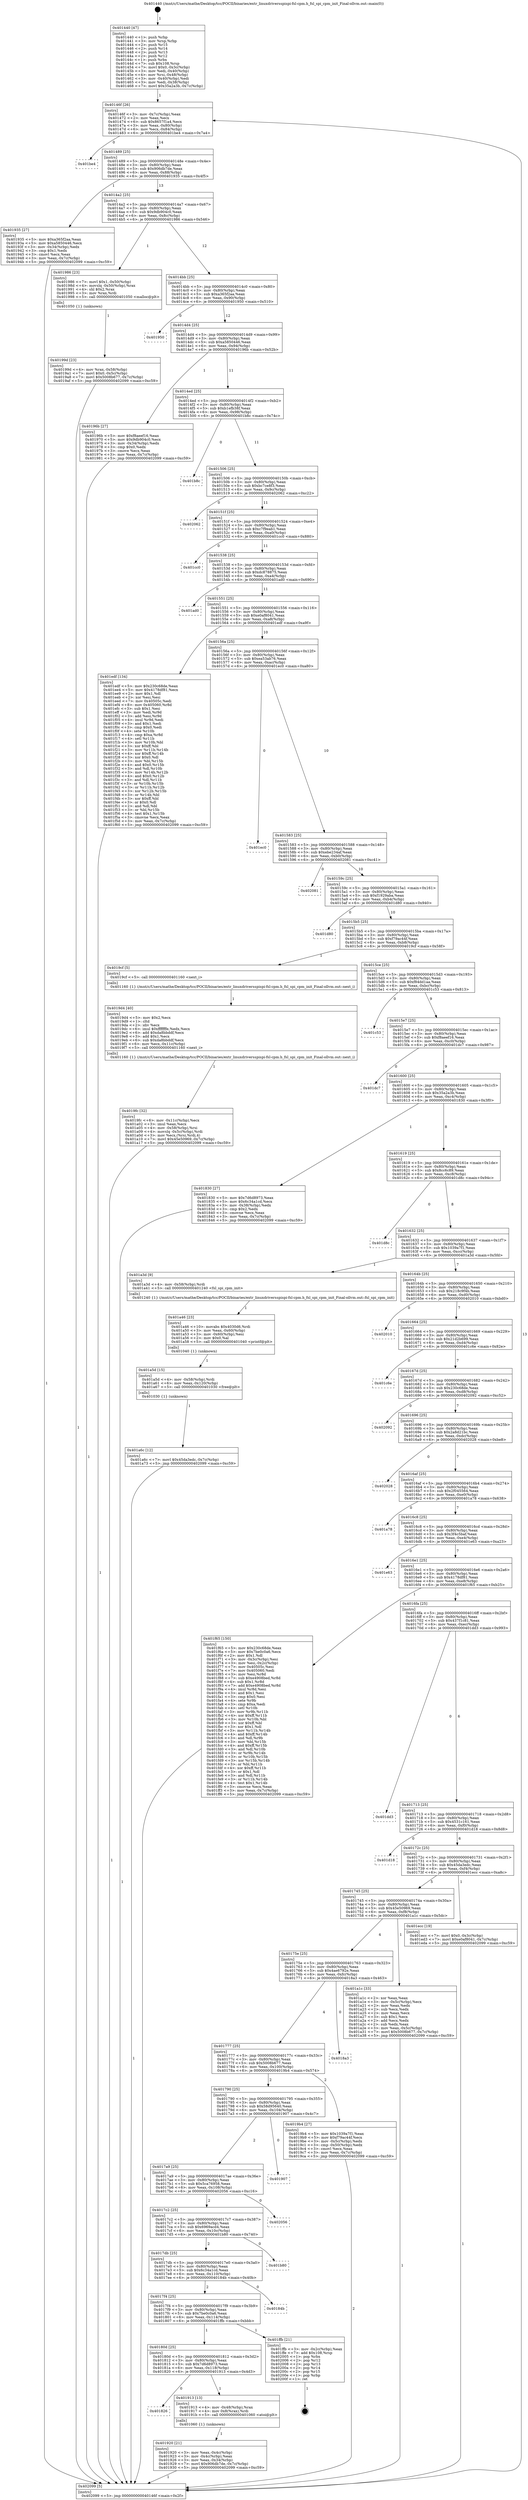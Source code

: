 digraph "0x401440" {
  label = "0x401440 (/mnt/c/Users/mathe/Desktop/tcc/POCII/binaries/extr_linuxdriversspispi-fsl-cpm.h_fsl_spi_cpm_init_Final-ollvm.out::main(0))"
  labelloc = "t"
  node[shape=record]

  Entry [label="",width=0.3,height=0.3,shape=circle,fillcolor=black,style=filled]
  "0x40146f" [label="{
     0x40146f [26]\l
     | [instrs]\l
     &nbsp;&nbsp;0x40146f \<+3\>: mov -0x7c(%rbp),%eax\l
     &nbsp;&nbsp;0x401472 \<+2\>: mov %eax,%ecx\l
     &nbsp;&nbsp;0x401474 \<+6\>: sub $0x8657f1a4,%ecx\l
     &nbsp;&nbsp;0x40147a \<+3\>: mov %eax,-0x80(%rbp)\l
     &nbsp;&nbsp;0x40147d \<+6\>: mov %ecx,-0x84(%rbp)\l
     &nbsp;&nbsp;0x401483 \<+6\>: je 0000000000401be4 \<main+0x7a4\>\l
  }"]
  "0x401be4" [label="{
     0x401be4\l
  }", style=dashed]
  "0x401489" [label="{
     0x401489 [25]\l
     | [instrs]\l
     &nbsp;&nbsp;0x401489 \<+5\>: jmp 000000000040148e \<main+0x4e\>\l
     &nbsp;&nbsp;0x40148e \<+3\>: mov -0x80(%rbp),%eax\l
     &nbsp;&nbsp;0x401491 \<+5\>: sub $0x906db7de,%eax\l
     &nbsp;&nbsp;0x401496 \<+6\>: mov %eax,-0x88(%rbp)\l
     &nbsp;&nbsp;0x40149c \<+6\>: je 0000000000401935 \<main+0x4f5\>\l
  }"]
  Exit [label="",width=0.3,height=0.3,shape=circle,fillcolor=black,style=filled,peripheries=2]
  "0x401935" [label="{
     0x401935 [27]\l
     | [instrs]\l
     &nbsp;&nbsp;0x401935 \<+5\>: mov $0xa365f2aa,%eax\l
     &nbsp;&nbsp;0x40193a \<+5\>: mov $0xa5850446,%ecx\l
     &nbsp;&nbsp;0x40193f \<+3\>: mov -0x34(%rbp),%edx\l
     &nbsp;&nbsp;0x401942 \<+3\>: cmp $0x1,%edx\l
     &nbsp;&nbsp;0x401945 \<+3\>: cmovl %ecx,%eax\l
     &nbsp;&nbsp;0x401948 \<+3\>: mov %eax,-0x7c(%rbp)\l
     &nbsp;&nbsp;0x40194b \<+5\>: jmp 0000000000402099 \<main+0xc59\>\l
  }"]
  "0x4014a2" [label="{
     0x4014a2 [25]\l
     | [instrs]\l
     &nbsp;&nbsp;0x4014a2 \<+5\>: jmp 00000000004014a7 \<main+0x67\>\l
     &nbsp;&nbsp;0x4014a7 \<+3\>: mov -0x80(%rbp),%eax\l
     &nbsp;&nbsp;0x4014aa \<+5\>: sub $0x9db904c0,%eax\l
     &nbsp;&nbsp;0x4014af \<+6\>: mov %eax,-0x8c(%rbp)\l
     &nbsp;&nbsp;0x4014b5 \<+6\>: je 0000000000401986 \<main+0x546\>\l
  }"]
  "0x401a6c" [label="{
     0x401a6c [12]\l
     | [instrs]\l
     &nbsp;&nbsp;0x401a6c \<+7\>: movl $0x45da3edc,-0x7c(%rbp)\l
     &nbsp;&nbsp;0x401a73 \<+5\>: jmp 0000000000402099 \<main+0xc59\>\l
  }"]
  "0x401986" [label="{
     0x401986 [23]\l
     | [instrs]\l
     &nbsp;&nbsp;0x401986 \<+7\>: movl $0x1,-0x50(%rbp)\l
     &nbsp;&nbsp;0x40198d \<+4\>: movslq -0x50(%rbp),%rax\l
     &nbsp;&nbsp;0x401991 \<+4\>: shl $0x2,%rax\l
     &nbsp;&nbsp;0x401995 \<+3\>: mov %rax,%rdi\l
     &nbsp;&nbsp;0x401998 \<+5\>: call 0000000000401050 \<malloc@plt\>\l
     | [calls]\l
     &nbsp;&nbsp;0x401050 \{1\} (unknown)\l
  }"]
  "0x4014bb" [label="{
     0x4014bb [25]\l
     | [instrs]\l
     &nbsp;&nbsp;0x4014bb \<+5\>: jmp 00000000004014c0 \<main+0x80\>\l
     &nbsp;&nbsp;0x4014c0 \<+3\>: mov -0x80(%rbp),%eax\l
     &nbsp;&nbsp;0x4014c3 \<+5\>: sub $0xa365f2aa,%eax\l
     &nbsp;&nbsp;0x4014c8 \<+6\>: mov %eax,-0x90(%rbp)\l
     &nbsp;&nbsp;0x4014ce \<+6\>: je 0000000000401950 \<main+0x510\>\l
  }"]
  "0x401a5d" [label="{
     0x401a5d [15]\l
     | [instrs]\l
     &nbsp;&nbsp;0x401a5d \<+4\>: mov -0x58(%rbp),%rdi\l
     &nbsp;&nbsp;0x401a61 \<+6\>: mov %eax,-0x120(%rbp)\l
     &nbsp;&nbsp;0x401a67 \<+5\>: call 0000000000401030 \<free@plt\>\l
     | [calls]\l
     &nbsp;&nbsp;0x401030 \{1\} (unknown)\l
  }"]
  "0x401950" [label="{
     0x401950\l
  }", style=dashed]
  "0x4014d4" [label="{
     0x4014d4 [25]\l
     | [instrs]\l
     &nbsp;&nbsp;0x4014d4 \<+5\>: jmp 00000000004014d9 \<main+0x99\>\l
     &nbsp;&nbsp;0x4014d9 \<+3\>: mov -0x80(%rbp),%eax\l
     &nbsp;&nbsp;0x4014dc \<+5\>: sub $0xa5850446,%eax\l
     &nbsp;&nbsp;0x4014e1 \<+6\>: mov %eax,-0x94(%rbp)\l
     &nbsp;&nbsp;0x4014e7 \<+6\>: je 000000000040196b \<main+0x52b\>\l
  }"]
  "0x401a46" [label="{
     0x401a46 [23]\l
     | [instrs]\l
     &nbsp;&nbsp;0x401a46 \<+10\>: movabs $0x4030d6,%rdi\l
     &nbsp;&nbsp;0x401a50 \<+3\>: mov %eax,-0x60(%rbp)\l
     &nbsp;&nbsp;0x401a53 \<+3\>: mov -0x60(%rbp),%esi\l
     &nbsp;&nbsp;0x401a56 \<+2\>: mov $0x0,%al\l
     &nbsp;&nbsp;0x401a58 \<+5\>: call 0000000000401040 \<printf@plt\>\l
     | [calls]\l
     &nbsp;&nbsp;0x401040 \{1\} (unknown)\l
  }"]
  "0x40196b" [label="{
     0x40196b [27]\l
     | [instrs]\l
     &nbsp;&nbsp;0x40196b \<+5\>: mov $0xf8aeef16,%eax\l
     &nbsp;&nbsp;0x401970 \<+5\>: mov $0x9db904c0,%ecx\l
     &nbsp;&nbsp;0x401975 \<+3\>: mov -0x34(%rbp),%edx\l
     &nbsp;&nbsp;0x401978 \<+3\>: cmp $0x0,%edx\l
     &nbsp;&nbsp;0x40197b \<+3\>: cmove %ecx,%eax\l
     &nbsp;&nbsp;0x40197e \<+3\>: mov %eax,-0x7c(%rbp)\l
     &nbsp;&nbsp;0x401981 \<+5\>: jmp 0000000000402099 \<main+0xc59\>\l
  }"]
  "0x4014ed" [label="{
     0x4014ed [25]\l
     | [instrs]\l
     &nbsp;&nbsp;0x4014ed \<+5\>: jmp 00000000004014f2 \<main+0xb2\>\l
     &nbsp;&nbsp;0x4014f2 \<+3\>: mov -0x80(%rbp),%eax\l
     &nbsp;&nbsp;0x4014f5 \<+5\>: sub $0xb1efb38f,%eax\l
     &nbsp;&nbsp;0x4014fa \<+6\>: mov %eax,-0x98(%rbp)\l
     &nbsp;&nbsp;0x401500 \<+6\>: je 0000000000401b8c \<main+0x74c\>\l
  }"]
  "0x4019fc" [label="{
     0x4019fc [32]\l
     | [instrs]\l
     &nbsp;&nbsp;0x4019fc \<+6\>: mov -0x11c(%rbp),%ecx\l
     &nbsp;&nbsp;0x401a02 \<+3\>: imul %eax,%ecx\l
     &nbsp;&nbsp;0x401a05 \<+4\>: mov -0x58(%rbp),%rsi\l
     &nbsp;&nbsp;0x401a09 \<+4\>: movslq -0x5c(%rbp),%rdi\l
     &nbsp;&nbsp;0x401a0d \<+3\>: mov %ecx,(%rsi,%rdi,4)\l
     &nbsp;&nbsp;0x401a10 \<+7\>: movl $0x45e50969,-0x7c(%rbp)\l
     &nbsp;&nbsp;0x401a17 \<+5\>: jmp 0000000000402099 \<main+0xc59\>\l
  }"]
  "0x401b8c" [label="{
     0x401b8c\l
  }", style=dashed]
  "0x401506" [label="{
     0x401506 [25]\l
     | [instrs]\l
     &nbsp;&nbsp;0x401506 \<+5\>: jmp 000000000040150b \<main+0xcb\>\l
     &nbsp;&nbsp;0x40150b \<+3\>: mov -0x80(%rbp),%eax\l
     &nbsp;&nbsp;0x40150e \<+5\>: sub $0xbc7ce8f3,%eax\l
     &nbsp;&nbsp;0x401513 \<+6\>: mov %eax,-0x9c(%rbp)\l
     &nbsp;&nbsp;0x401519 \<+6\>: je 0000000000402062 \<main+0xc22\>\l
  }"]
  "0x4019d4" [label="{
     0x4019d4 [40]\l
     | [instrs]\l
     &nbsp;&nbsp;0x4019d4 \<+5\>: mov $0x2,%ecx\l
     &nbsp;&nbsp;0x4019d9 \<+1\>: cltd\l
     &nbsp;&nbsp;0x4019da \<+2\>: idiv %ecx\l
     &nbsp;&nbsp;0x4019dc \<+6\>: imul $0xfffffffe,%edx,%ecx\l
     &nbsp;&nbsp;0x4019e2 \<+6\>: add $0xda8bbddf,%ecx\l
     &nbsp;&nbsp;0x4019e8 \<+3\>: add $0x1,%ecx\l
     &nbsp;&nbsp;0x4019eb \<+6\>: sub $0xda8bbddf,%ecx\l
     &nbsp;&nbsp;0x4019f1 \<+6\>: mov %ecx,-0x11c(%rbp)\l
     &nbsp;&nbsp;0x4019f7 \<+5\>: call 0000000000401160 \<next_i\>\l
     | [calls]\l
     &nbsp;&nbsp;0x401160 \{1\} (/mnt/c/Users/mathe/Desktop/tcc/POCII/binaries/extr_linuxdriversspispi-fsl-cpm.h_fsl_spi_cpm_init_Final-ollvm.out::next_i)\l
  }"]
  "0x402062" [label="{
     0x402062\l
  }", style=dashed]
  "0x40151f" [label="{
     0x40151f [25]\l
     | [instrs]\l
     &nbsp;&nbsp;0x40151f \<+5\>: jmp 0000000000401524 \<main+0xe4\>\l
     &nbsp;&nbsp;0x401524 \<+3\>: mov -0x80(%rbp),%eax\l
     &nbsp;&nbsp;0x401527 \<+5\>: sub $0xc7f9eab1,%eax\l
     &nbsp;&nbsp;0x40152c \<+6\>: mov %eax,-0xa0(%rbp)\l
     &nbsp;&nbsp;0x401532 \<+6\>: je 0000000000401cc0 \<main+0x880\>\l
  }"]
  "0x40199d" [label="{
     0x40199d [23]\l
     | [instrs]\l
     &nbsp;&nbsp;0x40199d \<+4\>: mov %rax,-0x58(%rbp)\l
     &nbsp;&nbsp;0x4019a1 \<+7\>: movl $0x0,-0x5c(%rbp)\l
     &nbsp;&nbsp;0x4019a8 \<+7\>: movl $0x5008b677,-0x7c(%rbp)\l
     &nbsp;&nbsp;0x4019af \<+5\>: jmp 0000000000402099 \<main+0xc59\>\l
  }"]
  "0x401cc0" [label="{
     0x401cc0\l
  }", style=dashed]
  "0x401538" [label="{
     0x401538 [25]\l
     | [instrs]\l
     &nbsp;&nbsp;0x401538 \<+5\>: jmp 000000000040153d \<main+0xfd\>\l
     &nbsp;&nbsp;0x40153d \<+3\>: mov -0x80(%rbp),%eax\l
     &nbsp;&nbsp;0x401540 \<+5\>: sub $0xdc878875,%eax\l
     &nbsp;&nbsp;0x401545 \<+6\>: mov %eax,-0xa4(%rbp)\l
     &nbsp;&nbsp;0x40154b \<+6\>: je 0000000000401ad0 \<main+0x690\>\l
  }"]
  "0x401920" [label="{
     0x401920 [21]\l
     | [instrs]\l
     &nbsp;&nbsp;0x401920 \<+3\>: mov %eax,-0x4c(%rbp)\l
     &nbsp;&nbsp;0x401923 \<+3\>: mov -0x4c(%rbp),%eax\l
     &nbsp;&nbsp;0x401926 \<+3\>: mov %eax,-0x34(%rbp)\l
     &nbsp;&nbsp;0x401929 \<+7\>: movl $0x906db7de,-0x7c(%rbp)\l
     &nbsp;&nbsp;0x401930 \<+5\>: jmp 0000000000402099 \<main+0xc59\>\l
  }"]
  "0x401ad0" [label="{
     0x401ad0\l
  }", style=dashed]
  "0x401551" [label="{
     0x401551 [25]\l
     | [instrs]\l
     &nbsp;&nbsp;0x401551 \<+5\>: jmp 0000000000401556 \<main+0x116\>\l
     &nbsp;&nbsp;0x401556 \<+3\>: mov -0x80(%rbp),%eax\l
     &nbsp;&nbsp;0x401559 \<+5\>: sub $0xe0af8041,%eax\l
     &nbsp;&nbsp;0x40155e \<+6\>: mov %eax,-0xa8(%rbp)\l
     &nbsp;&nbsp;0x401564 \<+6\>: je 0000000000401edf \<main+0xa9f\>\l
  }"]
  "0x401826" [label="{
     0x401826\l
  }", style=dashed]
  "0x401edf" [label="{
     0x401edf [134]\l
     | [instrs]\l
     &nbsp;&nbsp;0x401edf \<+5\>: mov $0x230c68de,%eax\l
     &nbsp;&nbsp;0x401ee4 \<+5\>: mov $0x4178df81,%ecx\l
     &nbsp;&nbsp;0x401ee9 \<+2\>: mov $0x1,%dl\l
     &nbsp;&nbsp;0x401eeb \<+2\>: xor %esi,%esi\l
     &nbsp;&nbsp;0x401eed \<+7\>: mov 0x40505c,%edi\l
     &nbsp;&nbsp;0x401ef4 \<+8\>: mov 0x405060,%r8d\l
     &nbsp;&nbsp;0x401efc \<+3\>: sub $0x1,%esi\l
     &nbsp;&nbsp;0x401eff \<+3\>: mov %edi,%r9d\l
     &nbsp;&nbsp;0x401f02 \<+3\>: add %esi,%r9d\l
     &nbsp;&nbsp;0x401f05 \<+4\>: imul %r9d,%edi\l
     &nbsp;&nbsp;0x401f09 \<+3\>: and $0x1,%edi\l
     &nbsp;&nbsp;0x401f0c \<+3\>: cmp $0x0,%edi\l
     &nbsp;&nbsp;0x401f0f \<+4\>: sete %r10b\l
     &nbsp;&nbsp;0x401f13 \<+4\>: cmp $0xa,%r8d\l
     &nbsp;&nbsp;0x401f17 \<+4\>: setl %r11b\l
     &nbsp;&nbsp;0x401f1b \<+3\>: mov %r10b,%bl\l
     &nbsp;&nbsp;0x401f1e \<+3\>: xor $0xff,%bl\l
     &nbsp;&nbsp;0x401f21 \<+3\>: mov %r11b,%r14b\l
     &nbsp;&nbsp;0x401f24 \<+4\>: xor $0xff,%r14b\l
     &nbsp;&nbsp;0x401f28 \<+3\>: xor $0x0,%dl\l
     &nbsp;&nbsp;0x401f2b \<+3\>: mov %bl,%r15b\l
     &nbsp;&nbsp;0x401f2e \<+4\>: and $0x0,%r15b\l
     &nbsp;&nbsp;0x401f32 \<+3\>: and %dl,%r10b\l
     &nbsp;&nbsp;0x401f35 \<+3\>: mov %r14b,%r12b\l
     &nbsp;&nbsp;0x401f38 \<+4\>: and $0x0,%r12b\l
     &nbsp;&nbsp;0x401f3c \<+3\>: and %dl,%r11b\l
     &nbsp;&nbsp;0x401f3f \<+3\>: or %r10b,%r15b\l
     &nbsp;&nbsp;0x401f42 \<+3\>: or %r11b,%r12b\l
     &nbsp;&nbsp;0x401f45 \<+3\>: xor %r12b,%r15b\l
     &nbsp;&nbsp;0x401f48 \<+3\>: or %r14b,%bl\l
     &nbsp;&nbsp;0x401f4b \<+3\>: xor $0xff,%bl\l
     &nbsp;&nbsp;0x401f4e \<+3\>: or $0x0,%dl\l
     &nbsp;&nbsp;0x401f51 \<+2\>: and %dl,%bl\l
     &nbsp;&nbsp;0x401f53 \<+3\>: or %bl,%r15b\l
     &nbsp;&nbsp;0x401f56 \<+4\>: test $0x1,%r15b\l
     &nbsp;&nbsp;0x401f5a \<+3\>: cmovne %ecx,%eax\l
     &nbsp;&nbsp;0x401f5d \<+3\>: mov %eax,-0x7c(%rbp)\l
     &nbsp;&nbsp;0x401f60 \<+5\>: jmp 0000000000402099 \<main+0xc59\>\l
  }"]
  "0x40156a" [label="{
     0x40156a [25]\l
     | [instrs]\l
     &nbsp;&nbsp;0x40156a \<+5\>: jmp 000000000040156f \<main+0x12f\>\l
     &nbsp;&nbsp;0x40156f \<+3\>: mov -0x80(%rbp),%eax\l
     &nbsp;&nbsp;0x401572 \<+5\>: sub $0xea53ab76,%eax\l
     &nbsp;&nbsp;0x401577 \<+6\>: mov %eax,-0xac(%rbp)\l
     &nbsp;&nbsp;0x40157d \<+6\>: je 0000000000401ec0 \<main+0xa80\>\l
  }"]
  "0x401913" [label="{
     0x401913 [13]\l
     | [instrs]\l
     &nbsp;&nbsp;0x401913 \<+4\>: mov -0x48(%rbp),%rax\l
     &nbsp;&nbsp;0x401917 \<+4\>: mov 0x8(%rax),%rdi\l
     &nbsp;&nbsp;0x40191b \<+5\>: call 0000000000401060 \<atoi@plt\>\l
     | [calls]\l
     &nbsp;&nbsp;0x401060 \{1\} (unknown)\l
  }"]
  "0x401ec0" [label="{
     0x401ec0\l
  }", style=dashed]
  "0x401583" [label="{
     0x401583 [25]\l
     | [instrs]\l
     &nbsp;&nbsp;0x401583 \<+5\>: jmp 0000000000401588 \<main+0x148\>\l
     &nbsp;&nbsp;0x401588 \<+3\>: mov -0x80(%rbp),%eax\l
     &nbsp;&nbsp;0x40158b \<+5\>: sub $0xebe234af,%eax\l
     &nbsp;&nbsp;0x401590 \<+6\>: mov %eax,-0xb0(%rbp)\l
     &nbsp;&nbsp;0x401596 \<+6\>: je 0000000000402081 \<main+0xc41\>\l
  }"]
  "0x40180d" [label="{
     0x40180d [25]\l
     | [instrs]\l
     &nbsp;&nbsp;0x40180d \<+5\>: jmp 0000000000401812 \<main+0x3d2\>\l
     &nbsp;&nbsp;0x401812 \<+3\>: mov -0x80(%rbp),%eax\l
     &nbsp;&nbsp;0x401815 \<+5\>: sub $0x7d6d8973,%eax\l
     &nbsp;&nbsp;0x40181a \<+6\>: mov %eax,-0x118(%rbp)\l
     &nbsp;&nbsp;0x401820 \<+6\>: je 0000000000401913 \<main+0x4d3\>\l
  }"]
  "0x402081" [label="{
     0x402081\l
  }", style=dashed]
  "0x40159c" [label="{
     0x40159c [25]\l
     | [instrs]\l
     &nbsp;&nbsp;0x40159c \<+5\>: jmp 00000000004015a1 \<main+0x161\>\l
     &nbsp;&nbsp;0x4015a1 \<+3\>: mov -0x80(%rbp),%eax\l
     &nbsp;&nbsp;0x4015a4 \<+5\>: sub $0xf1929aba,%eax\l
     &nbsp;&nbsp;0x4015a9 \<+6\>: mov %eax,-0xb4(%rbp)\l
     &nbsp;&nbsp;0x4015af \<+6\>: je 0000000000401d80 \<main+0x940\>\l
  }"]
  "0x401ffb" [label="{
     0x401ffb [21]\l
     | [instrs]\l
     &nbsp;&nbsp;0x401ffb \<+3\>: mov -0x2c(%rbp),%eax\l
     &nbsp;&nbsp;0x401ffe \<+7\>: add $0x108,%rsp\l
     &nbsp;&nbsp;0x402005 \<+1\>: pop %rbx\l
     &nbsp;&nbsp;0x402006 \<+2\>: pop %r12\l
     &nbsp;&nbsp;0x402008 \<+2\>: pop %r13\l
     &nbsp;&nbsp;0x40200a \<+2\>: pop %r14\l
     &nbsp;&nbsp;0x40200c \<+2\>: pop %r15\l
     &nbsp;&nbsp;0x40200e \<+1\>: pop %rbp\l
     &nbsp;&nbsp;0x40200f \<+1\>: ret\l
  }"]
  "0x401d80" [label="{
     0x401d80\l
  }", style=dashed]
  "0x4015b5" [label="{
     0x4015b5 [25]\l
     | [instrs]\l
     &nbsp;&nbsp;0x4015b5 \<+5\>: jmp 00000000004015ba \<main+0x17a\>\l
     &nbsp;&nbsp;0x4015ba \<+3\>: mov -0x80(%rbp),%eax\l
     &nbsp;&nbsp;0x4015bd \<+5\>: sub $0xf79ac44f,%eax\l
     &nbsp;&nbsp;0x4015c2 \<+6\>: mov %eax,-0xb8(%rbp)\l
     &nbsp;&nbsp;0x4015c8 \<+6\>: je 00000000004019cf \<main+0x58f\>\l
  }"]
  "0x4017f4" [label="{
     0x4017f4 [25]\l
     | [instrs]\l
     &nbsp;&nbsp;0x4017f4 \<+5\>: jmp 00000000004017f9 \<main+0x3b9\>\l
     &nbsp;&nbsp;0x4017f9 \<+3\>: mov -0x80(%rbp),%eax\l
     &nbsp;&nbsp;0x4017fc \<+5\>: sub $0x7be0c0a6,%eax\l
     &nbsp;&nbsp;0x401801 \<+6\>: mov %eax,-0x114(%rbp)\l
     &nbsp;&nbsp;0x401807 \<+6\>: je 0000000000401ffb \<main+0xbbb\>\l
  }"]
  "0x4019cf" [label="{
     0x4019cf [5]\l
     | [instrs]\l
     &nbsp;&nbsp;0x4019cf \<+5\>: call 0000000000401160 \<next_i\>\l
     | [calls]\l
     &nbsp;&nbsp;0x401160 \{1\} (/mnt/c/Users/mathe/Desktop/tcc/POCII/binaries/extr_linuxdriversspispi-fsl-cpm.h_fsl_spi_cpm_init_Final-ollvm.out::next_i)\l
  }"]
  "0x4015ce" [label="{
     0x4015ce [25]\l
     | [instrs]\l
     &nbsp;&nbsp;0x4015ce \<+5\>: jmp 00000000004015d3 \<main+0x193\>\l
     &nbsp;&nbsp;0x4015d3 \<+3\>: mov -0x80(%rbp),%eax\l
     &nbsp;&nbsp;0x4015d6 \<+5\>: sub $0xf84dd1aa,%eax\l
     &nbsp;&nbsp;0x4015db \<+6\>: mov %eax,-0xbc(%rbp)\l
     &nbsp;&nbsp;0x4015e1 \<+6\>: je 0000000000401c53 \<main+0x813\>\l
  }"]
  "0x40184b" [label="{
     0x40184b\l
  }", style=dashed]
  "0x401c53" [label="{
     0x401c53\l
  }", style=dashed]
  "0x4015e7" [label="{
     0x4015e7 [25]\l
     | [instrs]\l
     &nbsp;&nbsp;0x4015e7 \<+5\>: jmp 00000000004015ec \<main+0x1ac\>\l
     &nbsp;&nbsp;0x4015ec \<+3\>: mov -0x80(%rbp),%eax\l
     &nbsp;&nbsp;0x4015ef \<+5\>: sub $0xf8aeef16,%eax\l
     &nbsp;&nbsp;0x4015f4 \<+6\>: mov %eax,-0xc0(%rbp)\l
     &nbsp;&nbsp;0x4015fa \<+6\>: je 0000000000401dc7 \<main+0x987\>\l
  }"]
  "0x4017db" [label="{
     0x4017db [25]\l
     | [instrs]\l
     &nbsp;&nbsp;0x4017db \<+5\>: jmp 00000000004017e0 \<main+0x3a0\>\l
     &nbsp;&nbsp;0x4017e0 \<+3\>: mov -0x80(%rbp),%eax\l
     &nbsp;&nbsp;0x4017e3 \<+5\>: sub $0x6c34a1cd,%eax\l
     &nbsp;&nbsp;0x4017e8 \<+6\>: mov %eax,-0x110(%rbp)\l
     &nbsp;&nbsp;0x4017ee \<+6\>: je 000000000040184b \<main+0x40b\>\l
  }"]
  "0x401dc7" [label="{
     0x401dc7\l
  }", style=dashed]
  "0x401600" [label="{
     0x401600 [25]\l
     | [instrs]\l
     &nbsp;&nbsp;0x401600 \<+5\>: jmp 0000000000401605 \<main+0x1c5\>\l
     &nbsp;&nbsp;0x401605 \<+3\>: mov -0x80(%rbp),%eax\l
     &nbsp;&nbsp;0x401608 \<+5\>: sub $0x35a2a3b,%eax\l
     &nbsp;&nbsp;0x40160d \<+6\>: mov %eax,-0xc4(%rbp)\l
     &nbsp;&nbsp;0x401613 \<+6\>: je 0000000000401830 \<main+0x3f0\>\l
  }"]
  "0x401b80" [label="{
     0x401b80\l
  }", style=dashed]
  "0x401830" [label="{
     0x401830 [27]\l
     | [instrs]\l
     &nbsp;&nbsp;0x401830 \<+5\>: mov $0x7d6d8973,%eax\l
     &nbsp;&nbsp;0x401835 \<+5\>: mov $0x6c34a1cd,%ecx\l
     &nbsp;&nbsp;0x40183a \<+3\>: mov -0x38(%rbp),%edx\l
     &nbsp;&nbsp;0x40183d \<+3\>: cmp $0x2,%edx\l
     &nbsp;&nbsp;0x401840 \<+3\>: cmovne %ecx,%eax\l
     &nbsp;&nbsp;0x401843 \<+3\>: mov %eax,-0x7c(%rbp)\l
     &nbsp;&nbsp;0x401846 \<+5\>: jmp 0000000000402099 \<main+0xc59\>\l
  }"]
  "0x401619" [label="{
     0x401619 [25]\l
     | [instrs]\l
     &nbsp;&nbsp;0x401619 \<+5\>: jmp 000000000040161e \<main+0x1de\>\l
     &nbsp;&nbsp;0x40161e \<+3\>: mov -0x80(%rbp),%eax\l
     &nbsp;&nbsp;0x401621 \<+5\>: sub $0x8cc6c89,%eax\l
     &nbsp;&nbsp;0x401626 \<+6\>: mov %eax,-0xc8(%rbp)\l
     &nbsp;&nbsp;0x40162c \<+6\>: je 0000000000401d8c \<main+0x94c\>\l
  }"]
  "0x402099" [label="{
     0x402099 [5]\l
     | [instrs]\l
     &nbsp;&nbsp;0x402099 \<+5\>: jmp 000000000040146f \<main+0x2f\>\l
  }"]
  "0x401440" [label="{
     0x401440 [47]\l
     | [instrs]\l
     &nbsp;&nbsp;0x401440 \<+1\>: push %rbp\l
     &nbsp;&nbsp;0x401441 \<+3\>: mov %rsp,%rbp\l
     &nbsp;&nbsp;0x401444 \<+2\>: push %r15\l
     &nbsp;&nbsp;0x401446 \<+2\>: push %r14\l
     &nbsp;&nbsp;0x401448 \<+2\>: push %r13\l
     &nbsp;&nbsp;0x40144a \<+2\>: push %r12\l
     &nbsp;&nbsp;0x40144c \<+1\>: push %rbx\l
     &nbsp;&nbsp;0x40144d \<+7\>: sub $0x108,%rsp\l
     &nbsp;&nbsp;0x401454 \<+7\>: movl $0x0,-0x3c(%rbp)\l
     &nbsp;&nbsp;0x40145b \<+3\>: mov %edi,-0x40(%rbp)\l
     &nbsp;&nbsp;0x40145e \<+4\>: mov %rsi,-0x48(%rbp)\l
     &nbsp;&nbsp;0x401462 \<+3\>: mov -0x40(%rbp),%edi\l
     &nbsp;&nbsp;0x401465 \<+3\>: mov %edi,-0x38(%rbp)\l
     &nbsp;&nbsp;0x401468 \<+7\>: movl $0x35a2a3b,-0x7c(%rbp)\l
  }"]
  "0x4017c2" [label="{
     0x4017c2 [25]\l
     | [instrs]\l
     &nbsp;&nbsp;0x4017c2 \<+5\>: jmp 00000000004017c7 \<main+0x387\>\l
     &nbsp;&nbsp;0x4017c7 \<+3\>: mov -0x80(%rbp),%eax\l
     &nbsp;&nbsp;0x4017ca \<+5\>: sub $0x6969acd4,%eax\l
     &nbsp;&nbsp;0x4017cf \<+6\>: mov %eax,-0x10c(%rbp)\l
     &nbsp;&nbsp;0x4017d5 \<+6\>: je 0000000000401b80 \<main+0x740\>\l
  }"]
  "0x401d8c" [label="{
     0x401d8c\l
  }", style=dashed]
  "0x401632" [label="{
     0x401632 [25]\l
     | [instrs]\l
     &nbsp;&nbsp;0x401632 \<+5\>: jmp 0000000000401637 \<main+0x1f7\>\l
     &nbsp;&nbsp;0x401637 \<+3\>: mov -0x80(%rbp),%eax\l
     &nbsp;&nbsp;0x40163a \<+5\>: sub $0x1039a7f1,%eax\l
     &nbsp;&nbsp;0x40163f \<+6\>: mov %eax,-0xcc(%rbp)\l
     &nbsp;&nbsp;0x401645 \<+6\>: je 0000000000401a3d \<main+0x5fd\>\l
  }"]
  "0x402056" [label="{
     0x402056\l
  }", style=dashed]
  "0x401a3d" [label="{
     0x401a3d [9]\l
     | [instrs]\l
     &nbsp;&nbsp;0x401a3d \<+4\>: mov -0x58(%rbp),%rdi\l
     &nbsp;&nbsp;0x401a41 \<+5\>: call 0000000000401240 \<fsl_spi_cpm_init\>\l
     | [calls]\l
     &nbsp;&nbsp;0x401240 \{1\} (/mnt/c/Users/mathe/Desktop/tcc/POCII/binaries/extr_linuxdriversspispi-fsl-cpm.h_fsl_spi_cpm_init_Final-ollvm.out::fsl_spi_cpm_init)\l
  }"]
  "0x40164b" [label="{
     0x40164b [25]\l
     | [instrs]\l
     &nbsp;&nbsp;0x40164b \<+5\>: jmp 0000000000401650 \<main+0x210\>\l
     &nbsp;&nbsp;0x401650 \<+3\>: mov -0x80(%rbp),%eax\l
     &nbsp;&nbsp;0x401653 \<+5\>: sub $0x218c9f4b,%eax\l
     &nbsp;&nbsp;0x401658 \<+6\>: mov %eax,-0xd0(%rbp)\l
     &nbsp;&nbsp;0x40165e \<+6\>: je 0000000000402010 \<main+0xbd0\>\l
  }"]
  "0x4017a9" [label="{
     0x4017a9 [25]\l
     | [instrs]\l
     &nbsp;&nbsp;0x4017a9 \<+5\>: jmp 00000000004017ae \<main+0x36e\>\l
     &nbsp;&nbsp;0x4017ae \<+3\>: mov -0x80(%rbp),%eax\l
     &nbsp;&nbsp;0x4017b1 \<+5\>: sub $0x5ca76958,%eax\l
     &nbsp;&nbsp;0x4017b6 \<+6\>: mov %eax,-0x108(%rbp)\l
     &nbsp;&nbsp;0x4017bc \<+6\>: je 0000000000402056 \<main+0xc16\>\l
  }"]
  "0x402010" [label="{
     0x402010\l
  }", style=dashed]
  "0x401664" [label="{
     0x401664 [25]\l
     | [instrs]\l
     &nbsp;&nbsp;0x401664 \<+5\>: jmp 0000000000401669 \<main+0x229\>\l
     &nbsp;&nbsp;0x401669 \<+3\>: mov -0x80(%rbp),%eax\l
     &nbsp;&nbsp;0x40166c \<+5\>: sub $0x21d2b699,%eax\l
     &nbsp;&nbsp;0x401671 \<+6\>: mov %eax,-0xd4(%rbp)\l
     &nbsp;&nbsp;0x401677 \<+6\>: je 0000000000401c6e \<main+0x82e\>\l
  }"]
  "0x401907" [label="{
     0x401907\l
  }", style=dashed]
  "0x401c6e" [label="{
     0x401c6e\l
  }", style=dashed]
  "0x40167d" [label="{
     0x40167d [25]\l
     | [instrs]\l
     &nbsp;&nbsp;0x40167d \<+5\>: jmp 0000000000401682 \<main+0x242\>\l
     &nbsp;&nbsp;0x401682 \<+3\>: mov -0x80(%rbp),%eax\l
     &nbsp;&nbsp;0x401685 \<+5\>: sub $0x230c68de,%eax\l
     &nbsp;&nbsp;0x40168a \<+6\>: mov %eax,-0xd8(%rbp)\l
     &nbsp;&nbsp;0x401690 \<+6\>: je 0000000000402092 \<main+0xc52\>\l
  }"]
  "0x401790" [label="{
     0x401790 [25]\l
     | [instrs]\l
     &nbsp;&nbsp;0x401790 \<+5\>: jmp 0000000000401795 \<main+0x355\>\l
     &nbsp;&nbsp;0x401795 \<+3\>: mov -0x80(%rbp),%eax\l
     &nbsp;&nbsp;0x401798 \<+5\>: sub $0x58d95640,%eax\l
     &nbsp;&nbsp;0x40179d \<+6\>: mov %eax,-0x104(%rbp)\l
     &nbsp;&nbsp;0x4017a3 \<+6\>: je 0000000000401907 \<main+0x4c7\>\l
  }"]
  "0x402092" [label="{
     0x402092\l
  }", style=dashed]
  "0x401696" [label="{
     0x401696 [25]\l
     | [instrs]\l
     &nbsp;&nbsp;0x401696 \<+5\>: jmp 000000000040169b \<main+0x25b\>\l
     &nbsp;&nbsp;0x40169b \<+3\>: mov -0x80(%rbp),%eax\l
     &nbsp;&nbsp;0x40169e \<+5\>: sub $0x2a8d21bc,%eax\l
     &nbsp;&nbsp;0x4016a3 \<+6\>: mov %eax,-0xdc(%rbp)\l
     &nbsp;&nbsp;0x4016a9 \<+6\>: je 0000000000402028 \<main+0xbe8\>\l
  }"]
  "0x4019b4" [label="{
     0x4019b4 [27]\l
     | [instrs]\l
     &nbsp;&nbsp;0x4019b4 \<+5\>: mov $0x1039a7f1,%eax\l
     &nbsp;&nbsp;0x4019b9 \<+5\>: mov $0xf79ac44f,%ecx\l
     &nbsp;&nbsp;0x4019be \<+3\>: mov -0x5c(%rbp),%edx\l
     &nbsp;&nbsp;0x4019c1 \<+3\>: cmp -0x50(%rbp),%edx\l
     &nbsp;&nbsp;0x4019c4 \<+3\>: cmovl %ecx,%eax\l
     &nbsp;&nbsp;0x4019c7 \<+3\>: mov %eax,-0x7c(%rbp)\l
     &nbsp;&nbsp;0x4019ca \<+5\>: jmp 0000000000402099 \<main+0xc59\>\l
  }"]
  "0x402028" [label="{
     0x402028\l
  }", style=dashed]
  "0x4016af" [label="{
     0x4016af [25]\l
     | [instrs]\l
     &nbsp;&nbsp;0x4016af \<+5\>: jmp 00000000004016b4 \<main+0x274\>\l
     &nbsp;&nbsp;0x4016b4 \<+3\>: mov -0x80(%rbp),%eax\l
     &nbsp;&nbsp;0x4016b7 \<+5\>: sub $0x2f045564,%eax\l
     &nbsp;&nbsp;0x4016bc \<+6\>: mov %eax,-0xe0(%rbp)\l
     &nbsp;&nbsp;0x4016c2 \<+6\>: je 0000000000401a78 \<main+0x638\>\l
  }"]
  "0x401777" [label="{
     0x401777 [25]\l
     | [instrs]\l
     &nbsp;&nbsp;0x401777 \<+5\>: jmp 000000000040177c \<main+0x33c\>\l
     &nbsp;&nbsp;0x40177c \<+3\>: mov -0x80(%rbp),%eax\l
     &nbsp;&nbsp;0x40177f \<+5\>: sub $0x5008b677,%eax\l
     &nbsp;&nbsp;0x401784 \<+6\>: mov %eax,-0x100(%rbp)\l
     &nbsp;&nbsp;0x40178a \<+6\>: je 00000000004019b4 \<main+0x574\>\l
  }"]
  "0x401a78" [label="{
     0x401a78\l
  }", style=dashed]
  "0x4016c8" [label="{
     0x4016c8 [25]\l
     | [instrs]\l
     &nbsp;&nbsp;0x4016c8 \<+5\>: jmp 00000000004016cd \<main+0x28d\>\l
     &nbsp;&nbsp;0x4016cd \<+3\>: mov -0x80(%rbp),%eax\l
     &nbsp;&nbsp;0x4016d0 \<+5\>: sub $0x3f4c5baf,%eax\l
     &nbsp;&nbsp;0x4016d5 \<+6\>: mov %eax,-0xe4(%rbp)\l
     &nbsp;&nbsp;0x4016db \<+6\>: je 0000000000401e63 \<main+0xa23\>\l
  }"]
  "0x4018a3" [label="{
     0x4018a3\l
  }", style=dashed]
  "0x401e63" [label="{
     0x401e63\l
  }", style=dashed]
  "0x4016e1" [label="{
     0x4016e1 [25]\l
     | [instrs]\l
     &nbsp;&nbsp;0x4016e1 \<+5\>: jmp 00000000004016e6 \<main+0x2a6\>\l
     &nbsp;&nbsp;0x4016e6 \<+3\>: mov -0x80(%rbp),%eax\l
     &nbsp;&nbsp;0x4016e9 \<+5\>: sub $0x4178df81,%eax\l
     &nbsp;&nbsp;0x4016ee \<+6\>: mov %eax,-0xe8(%rbp)\l
     &nbsp;&nbsp;0x4016f4 \<+6\>: je 0000000000401f65 \<main+0xb25\>\l
  }"]
  "0x40175e" [label="{
     0x40175e [25]\l
     | [instrs]\l
     &nbsp;&nbsp;0x40175e \<+5\>: jmp 0000000000401763 \<main+0x323\>\l
     &nbsp;&nbsp;0x401763 \<+3\>: mov -0x80(%rbp),%eax\l
     &nbsp;&nbsp;0x401766 \<+5\>: sub $0x4ae6792e,%eax\l
     &nbsp;&nbsp;0x40176b \<+6\>: mov %eax,-0xfc(%rbp)\l
     &nbsp;&nbsp;0x401771 \<+6\>: je 00000000004018a3 \<main+0x463\>\l
  }"]
  "0x401f65" [label="{
     0x401f65 [150]\l
     | [instrs]\l
     &nbsp;&nbsp;0x401f65 \<+5\>: mov $0x230c68de,%eax\l
     &nbsp;&nbsp;0x401f6a \<+5\>: mov $0x7be0c0a6,%ecx\l
     &nbsp;&nbsp;0x401f6f \<+2\>: mov $0x1,%dl\l
     &nbsp;&nbsp;0x401f71 \<+3\>: mov -0x3c(%rbp),%esi\l
     &nbsp;&nbsp;0x401f74 \<+3\>: mov %esi,-0x2c(%rbp)\l
     &nbsp;&nbsp;0x401f77 \<+7\>: mov 0x40505c,%esi\l
     &nbsp;&nbsp;0x401f7e \<+7\>: mov 0x405060,%edi\l
     &nbsp;&nbsp;0x401f85 \<+3\>: mov %esi,%r8d\l
     &nbsp;&nbsp;0x401f88 \<+7\>: sub $0xe4908bed,%r8d\l
     &nbsp;&nbsp;0x401f8f \<+4\>: sub $0x1,%r8d\l
     &nbsp;&nbsp;0x401f93 \<+7\>: add $0xe4908bed,%r8d\l
     &nbsp;&nbsp;0x401f9a \<+4\>: imul %r8d,%esi\l
     &nbsp;&nbsp;0x401f9e \<+3\>: and $0x1,%esi\l
     &nbsp;&nbsp;0x401fa1 \<+3\>: cmp $0x0,%esi\l
     &nbsp;&nbsp;0x401fa4 \<+4\>: sete %r9b\l
     &nbsp;&nbsp;0x401fa8 \<+3\>: cmp $0xa,%edi\l
     &nbsp;&nbsp;0x401fab \<+4\>: setl %r10b\l
     &nbsp;&nbsp;0x401faf \<+3\>: mov %r9b,%r11b\l
     &nbsp;&nbsp;0x401fb2 \<+4\>: xor $0xff,%r11b\l
     &nbsp;&nbsp;0x401fb6 \<+3\>: mov %r10b,%bl\l
     &nbsp;&nbsp;0x401fb9 \<+3\>: xor $0xff,%bl\l
     &nbsp;&nbsp;0x401fbc \<+3\>: xor $0x1,%dl\l
     &nbsp;&nbsp;0x401fbf \<+3\>: mov %r11b,%r14b\l
     &nbsp;&nbsp;0x401fc2 \<+4\>: and $0xff,%r14b\l
     &nbsp;&nbsp;0x401fc6 \<+3\>: and %dl,%r9b\l
     &nbsp;&nbsp;0x401fc9 \<+3\>: mov %bl,%r15b\l
     &nbsp;&nbsp;0x401fcc \<+4\>: and $0xff,%r15b\l
     &nbsp;&nbsp;0x401fd0 \<+3\>: and %dl,%r10b\l
     &nbsp;&nbsp;0x401fd3 \<+3\>: or %r9b,%r14b\l
     &nbsp;&nbsp;0x401fd6 \<+3\>: or %r10b,%r15b\l
     &nbsp;&nbsp;0x401fd9 \<+3\>: xor %r15b,%r14b\l
     &nbsp;&nbsp;0x401fdc \<+3\>: or %bl,%r11b\l
     &nbsp;&nbsp;0x401fdf \<+4\>: xor $0xff,%r11b\l
     &nbsp;&nbsp;0x401fe3 \<+3\>: or $0x1,%dl\l
     &nbsp;&nbsp;0x401fe6 \<+3\>: and %dl,%r11b\l
     &nbsp;&nbsp;0x401fe9 \<+3\>: or %r11b,%r14b\l
     &nbsp;&nbsp;0x401fec \<+4\>: test $0x1,%r14b\l
     &nbsp;&nbsp;0x401ff0 \<+3\>: cmovne %ecx,%eax\l
     &nbsp;&nbsp;0x401ff3 \<+3\>: mov %eax,-0x7c(%rbp)\l
     &nbsp;&nbsp;0x401ff6 \<+5\>: jmp 0000000000402099 \<main+0xc59\>\l
  }"]
  "0x4016fa" [label="{
     0x4016fa [25]\l
     | [instrs]\l
     &nbsp;&nbsp;0x4016fa \<+5\>: jmp 00000000004016ff \<main+0x2bf\>\l
     &nbsp;&nbsp;0x4016ff \<+3\>: mov -0x80(%rbp),%eax\l
     &nbsp;&nbsp;0x401702 \<+5\>: sub $0x437f1c81,%eax\l
     &nbsp;&nbsp;0x401707 \<+6\>: mov %eax,-0xec(%rbp)\l
     &nbsp;&nbsp;0x40170d \<+6\>: je 0000000000401dd3 \<main+0x993\>\l
  }"]
  "0x401a1c" [label="{
     0x401a1c [33]\l
     | [instrs]\l
     &nbsp;&nbsp;0x401a1c \<+2\>: xor %eax,%eax\l
     &nbsp;&nbsp;0x401a1e \<+3\>: mov -0x5c(%rbp),%ecx\l
     &nbsp;&nbsp;0x401a21 \<+2\>: mov %eax,%edx\l
     &nbsp;&nbsp;0x401a23 \<+2\>: sub %ecx,%edx\l
     &nbsp;&nbsp;0x401a25 \<+2\>: mov %eax,%ecx\l
     &nbsp;&nbsp;0x401a27 \<+3\>: sub $0x1,%ecx\l
     &nbsp;&nbsp;0x401a2a \<+2\>: add %ecx,%edx\l
     &nbsp;&nbsp;0x401a2c \<+2\>: sub %edx,%eax\l
     &nbsp;&nbsp;0x401a2e \<+3\>: mov %eax,-0x5c(%rbp)\l
     &nbsp;&nbsp;0x401a31 \<+7\>: movl $0x5008b677,-0x7c(%rbp)\l
     &nbsp;&nbsp;0x401a38 \<+5\>: jmp 0000000000402099 \<main+0xc59\>\l
  }"]
  "0x401dd3" [label="{
     0x401dd3\l
  }", style=dashed]
  "0x401713" [label="{
     0x401713 [25]\l
     | [instrs]\l
     &nbsp;&nbsp;0x401713 \<+5\>: jmp 0000000000401718 \<main+0x2d8\>\l
     &nbsp;&nbsp;0x401718 \<+3\>: mov -0x80(%rbp),%eax\l
     &nbsp;&nbsp;0x40171b \<+5\>: sub $0x4531c161,%eax\l
     &nbsp;&nbsp;0x401720 \<+6\>: mov %eax,-0xf0(%rbp)\l
     &nbsp;&nbsp;0x401726 \<+6\>: je 0000000000401d18 \<main+0x8d8\>\l
  }"]
  "0x401745" [label="{
     0x401745 [25]\l
     | [instrs]\l
     &nbsp;&nbsp;0x401745 \<+5\>: jmp 000000000040174a \<main+0x30a\>\l
     &nbsp;&nbsp;0x40174a \<+3\>: mov -0x80(%rbp),%eax\l
     &nbsp;&nbsp;0x40174d \<+5\>: sub $0x45e50969,%eax\l
     &nbsp;&nbsp;0x401752 \<+6\>: mov %eax,-0xf8(%rbp)\l
     &nbsp;&nbsp;0x401758 \<+6\>: je 0000000000401a1c \<main+0x5dc\>\l
  }"]
  "0x401d18" [label="{
     0x401d18\l
  }", style=dashed]
  "0x40172c" [label="{
     0x40172c [25]\l
     | [instrs]\l
     &nbsp;&nbsp;0x40172c \<+5\>: jmp 0000000000401731 \<main+0x2f1\>\l
     &nbsp;&nbsp;0x401731 \<+3\>: mov -0x80(%rbp),%eax\l
     &nbsp;&nbsp;0x401734 \<+5\>: sub $0x45da3edc,%eax\l
     &nbsp;&nbsp;0x401739 \<+6\>: mov %eax,-0xf4(%rbp)\l
     &nbsp;&nbsp;0x40173f \<+6\>: je 0000000000401ecc \<main+0xa8c\>\l
  }"]
  "0x401ecc" [label="{
     0x401ecc [19]\l
     | [instrs]\l
     &nbsp;&nbsp;0x401ecc \<+7\>: movl $0x0,-0x3c(%rbp)\l
     &nbsp;&nbsp;0x401ed3 \<+7\>: movl $0xe0af8041,-0x7c(%rbp)\l
     &nbsp;&nbsp;0x401eda \<+5\>: jmp 0000000000402099 \<main+0xc59\>\l
  }"]
  Entry -> "0x401440" [label=" 1"]
  "0x40146f" -> "0x401be4" [label=" 0"]
  "0x40146f" -> "0x401489" [label=" 14"]
  "0x401ffb" -> Exit [label=" 1"]
  "0x401489" -> "0x401935" [label=" 1"]
  "0x401489" -> "0x4014a2" [label=" 13"]
  "0x401f65" -> "0x402099" [label=" 1"]
  "0x4014a2" -> "0x401986" [label=" 1"]
  "0x4014a2" -> "0x4014bb" [label=" 12"]
  "0x401edf" -> "0x402099" [label=" 1"]
  "0x4014bb" -> "0x401950" [label=" 0"]
  "0x4014bb" -> "0x4014d4" [label=" 12"]
  "0x401ecc" -> "0x402099" [label=" 1"]
  "0x4014d4" -> "0x40196b" [label=" 1"]
  "0x4014d4" -> "0x4014ed" [label=" 11"]
  "0x401a6c" -> "0x402099" [label=" 1"]
  "0x4014ed" -> "0x401b8c" [label=" 0"]
  "0x4014ed" -> "0x401506" [label=" 11"]
  "0x401a5d" -> "0x401a6c" [label=" 1"]
  "0x401506" -> "0x402062" [label=" 0"]
  "0x401506" -> "0x40151f" [label=" 11"]
  "0x401a46" -> "0x401a5d" [label=" 1"]
  "0x40151f" -> "0x401cc0" [label=" 0"]
  "0x40151f" -> "0x401538" [label=" 11"]
  "0x401a3d" -> "0x401a46" [label=" 1"]
  "0x401538" -> "0x401ad0" [label=" 0"]
  "0x401538" -> "0x401551" [label=" 11"]
  "0x401a1c" -> "0x402099" [label=" 1"]
  "0x401551" -> "0x401edf" [label=" 1"]
  "0x401551" -> "0x40156a" [label=" 10"]
  "0x4019fc" -> "0x402099" [label=" 1"]
  "0x40156a" -> "0x401ec0" [label=" 0"]
  "0x40156a" -> "0x401583" [label=" 10"]
  "0x4019d4" -> "0x4019fc" [label=" 1"]
  "0x401583" -> "0x402081" [label=" 0"]
  "0x401583" -> "0x40159c" [label=" 10"]
  "0x4019b4" -> "0x402099" [label=" 2"]
  "0x40159c" -> "0x401d80" [label=" 0"]
  "0x40159c" -> "0x4015b5" [label=" 10"]
  "0x40199d" -> "0x402099" [label=" 1"]
  "0x4015b5" -> "0x4019cf" [label=" 1"]
  "0x4015b5" -> "0x4015ce" [label=" 9"]
  "0x40196b" -> "0x402099" [label=" 1"]
  "0x4015ce" -> "0x401c53" [label=" 0"]
  "0x4015ce" -> "0x4015e7" [label=" 9"]
  "0x401935" -> "0x402099" [label=" 1"]
  "0x4015e7" -> "0x401dc7" [label=" 0"]
  "0x4015e7" -> "0x401600" [label=" 9"]
  "0x401913" -> "0x401920" [label=" 1"]
  "0x401600" -> "0x401830" [label=" 1"]
  "0x401600" -> "0x401619" [label=" 8"]
  "0x401830" -> "0x402099" [label=" 1"]
  "0x401440" -> "0x40146f" [label=" 1"]
  "0x402099" -> "0x40146f" [label=" 13"]
  "0x40180d" -> "0x401826" [label=" 0"]
  "0x401619" -> "0x401d8c" [label=" 0"]
  "0x401619" -> "0x401632" [label=" 8"]
  "0x4019cf" -> "0x4019d4" [label=" 1"]
  "0x401632" -> "0x401a3d" [label=" 1"]
  "0x401632" -> "0x40164b" [label=" 7"]
  "0x4017f4" -> "0x40180d" [label=" 1"]
  "0x40164b" -> "0x402010" [label=" 0"]
  "0x40164b" -> "0x401664" [label=" 7"]
  "0x401986" -> "0x40199d" [label=" 1"]
  "0x401664" -> "0x401c6e" [label=" 0"]
  "0x401664" -> "0x40167d" [label=" 7"]
  "0x4017db" -> "0x4017f4" [label=" 2"]
  "0x40167d" -> "0x402092" [label=" 0"]
  "0x40167d" -> "0x401696" [label=" 7"]
  "0x401920" -> "0x402099" [label=" 1"]
  "0x401696" -> "0x402028" [label=" 0"]
  "0x401696" -> "0x4016af" [label=" 7"]
  "0x4017c2" -> "0x4017db" [label=" 2"]
  "0x4016af" -> "0x401a78" [label=" 0"]
  "0x4016af" -> "0x4016c8" [label=" 7"]
  "0x40180d" -> "0x401913" [label=" 1"]
  "0x4016c8" -> "0x401e63" [label=" 0"]
  "0x4016c8" -> "0x4016e1" [label=" 7"]
  "0x4017a9" -> "0x4017c2" [label=" 2"]
  "0x4016e1" -> "0x401f65" [label=" 1"]
  "0x4016e1" -> "0x4016fa" [label=" 6"]
  "0x4017f4" -> "0x401ffb" [label=" 1"]
  "0x4016fa" -> "0x401dd3" [label=" 0"]
  "0x4016fa" -> "0x401713" [label=" 6"]
  "0x401790" -> "0x4017a9" [label=" 2"]
  "0x401713" -> "0x401d18" [label=" 0"]
  "0x401713" -> "0x40172c" [label=" 6"]
  "0x4017db" -> "0x40184b" [label=" 0"]
  "0x40172c" -> "0x401ecc" [label=" 1"]
  "0x40172c" -> "0x401745" [label=" 5"]
  "0x401790" -> "0x401907" [label=" 0"]
  "0x401745" -> "0x401a1c" [label=" 1"]
  "0x401745" -> "0x40175e" [label=" 4"]
  "0x4017a9" -> "0x402056" [label=" 0"]
  "0x40175e" -> "0x4018a3" [label=" 0"]
  "0x40175e" -> "0x401777" [label=" 4"]
  "0x4017c2" -> "0x401b80" [label=" 0"]
  "0x401777" -> "0x4019b4" [label=" 2"]
  "0x401777" -> "0x401790" [label=" 2"]
}

